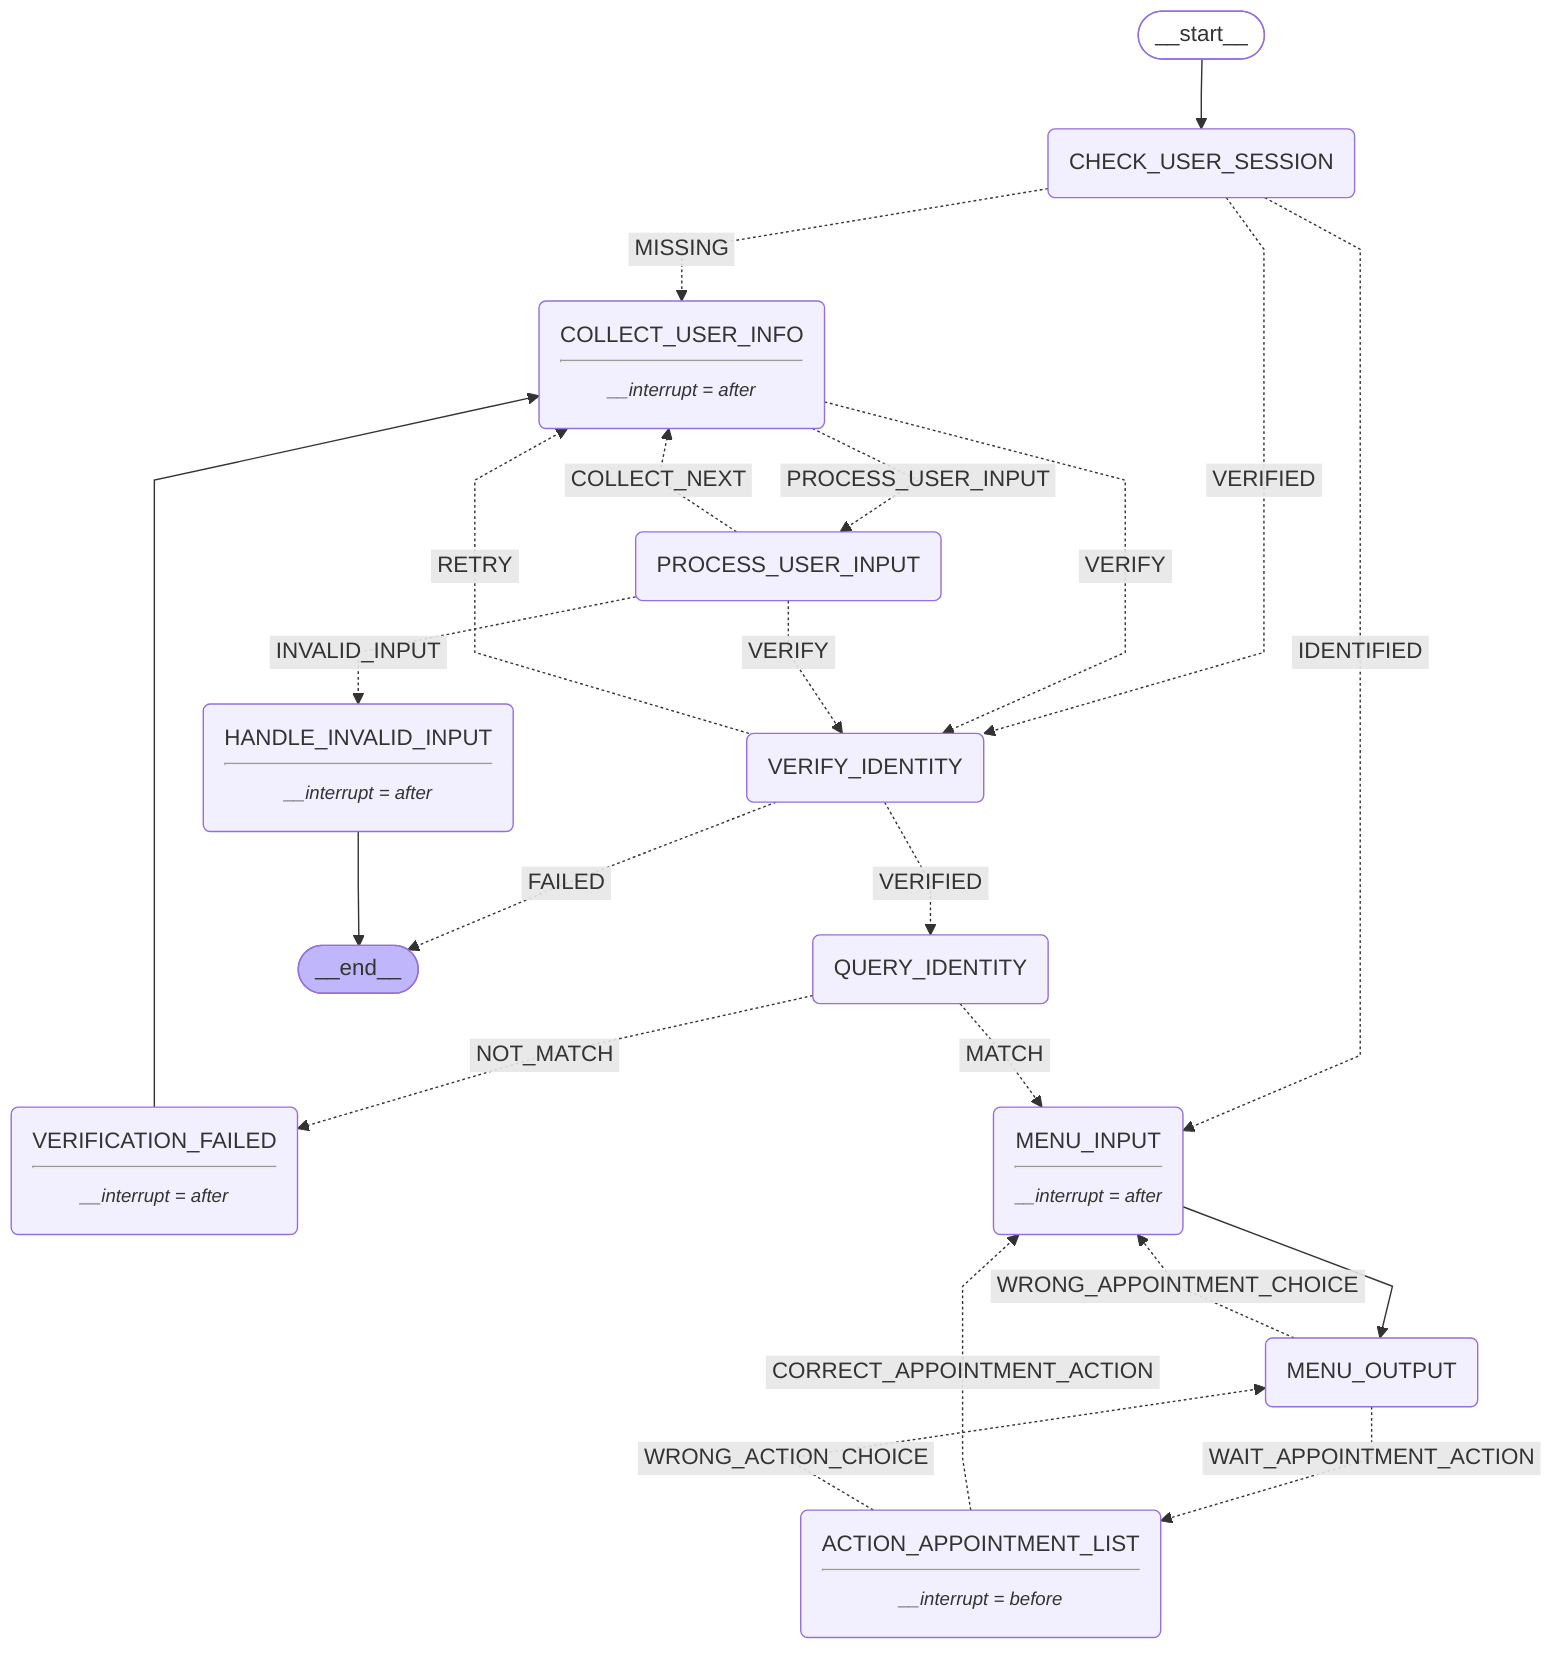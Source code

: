 ---
config:
  flowchart:
    curve: linear
---
graph TD;
	__start__([<p>__start__</p>]):::first
	CHECK_USER_SESSION(CHECK_USER_SESSION)
	PROCESS_USER_INPUT(PROCESS_USER_INPUT)
	COLLECT_USER_INFO(COLLECT_USER_INFO<hr/><small><em>__interrupt = after</em></small>)
	HANDLE_INVALID_INPUT(HANDLE_INVALID_INPUT<hr/><small><em>__interrupt = after</em></small>)
	VERIFY_IDENTITY(VERIFY_IDENTITY)
	QUERY_IDENTITY(QUERY_IDENTITY)
	VERIFICATION_FAILED(VERIFICATION_FAILED<hr/><small><em>__interrupt = after</em></small>)
	MENU_INPUT(MENU_INPUT<hr/><small><em>__interrupt = after</em></small>)
	MENU_OUTPUT(MENU_OUTPUT)
	ACTION_APPOINTMENT_LIST(ACTION_APPOINTMENT_LIST<hr/><small><em>__interrupt = before</em></small>)
	__end__([<p>__end__</p>]):::last
	ACTION_APPOINTMENT_LIST -. &nbsp;CORRECT_APPOINTMENT_ACTION&nbsp; .-> MENU_INPUT;
	ACTION_APPOINTMENT_LIST -. &nbsp;WRONG_ACTION_CHOICE&nbsp; .-> MENU_OUTPUT;
	CHECK_USER_SESSION -. &nbsp;MISSING&nbsp; .-> COLLECT_USER_INFO;
	CHECK_USER_SESSION -. &nbsp;IDENTIFIED&nbsp; .-> MENU_INPUT;
	CHECK_USER_SESSION -. &nbsp;VERIFIED&nbsp; .-> VERIFY_IDENTITY;
	COLLECT_USER_INFO -. &nbsp;PROCESS_USER_INPUT&nbsp; .-> PROCESS_USER_INPUT;
	COLLECT_USER_INFO -. &nbsp;VERIFY&nbsp; .-> VERIFY_IDENTITY;
	MENU_INPUT --> MENU_OUTPUT;
	MENU_OUTPUT -. &nbsp;WAIT_APPOINTMENT_ACTION&nbsp; .-> ACTION_APPOINTMENT_LIST;
	MENU_OUTPUT -. &nbsp;WRONG_APPOINTMENT_CHOICE&nbsp; .-> MENU_INPUT;
	PROCESS_USER_INPUT -. &nbsp;COLLECT_NEXT&nbsp; .-> COLLECT_USER_INFO;
	PROCESS_USER_INPUT -. &nbsp;INVALID_INPUT&nbsp; .-> HANDLE_INVALID_INPUT;
	PROCESS_USER_INPUT -. &nbsp;VERIFY&nbsp; .-> VERIFY_IDENTITY;
	QUERY_IDENTITY -. &nbsp;MATCH&nbsp; .-> MENU_INPUT;
	QUERY_IDENTITY -. &nbsp;NOT_MATCH&nbsp; .-> VERIFICATION_FAILED;
	VERIFICATION_FAILED --> COLLECT_USER_INFO;
	VERIFY_IDENTITY -. &nbsp;RETRY&nbsp; .-> COLLECT_USER_INFO;
	VERIFY_IDENTITY -. &nbsp;VERIFIED&nbsp; .-> QUERY_IDENTITY;
	VERIFY_IDENTITY -. &nbsp;FAILED&nbsp; .-> __end__;
	__start__ --> CHECK_USER_SESSION;
	HANDLE_INVALID_INPUT --> __end__;
	classDef default fill:#f2f0ff,line-height:1.2
	classDef first fill-opacity:0
	classDef last fill:#bfb6fc